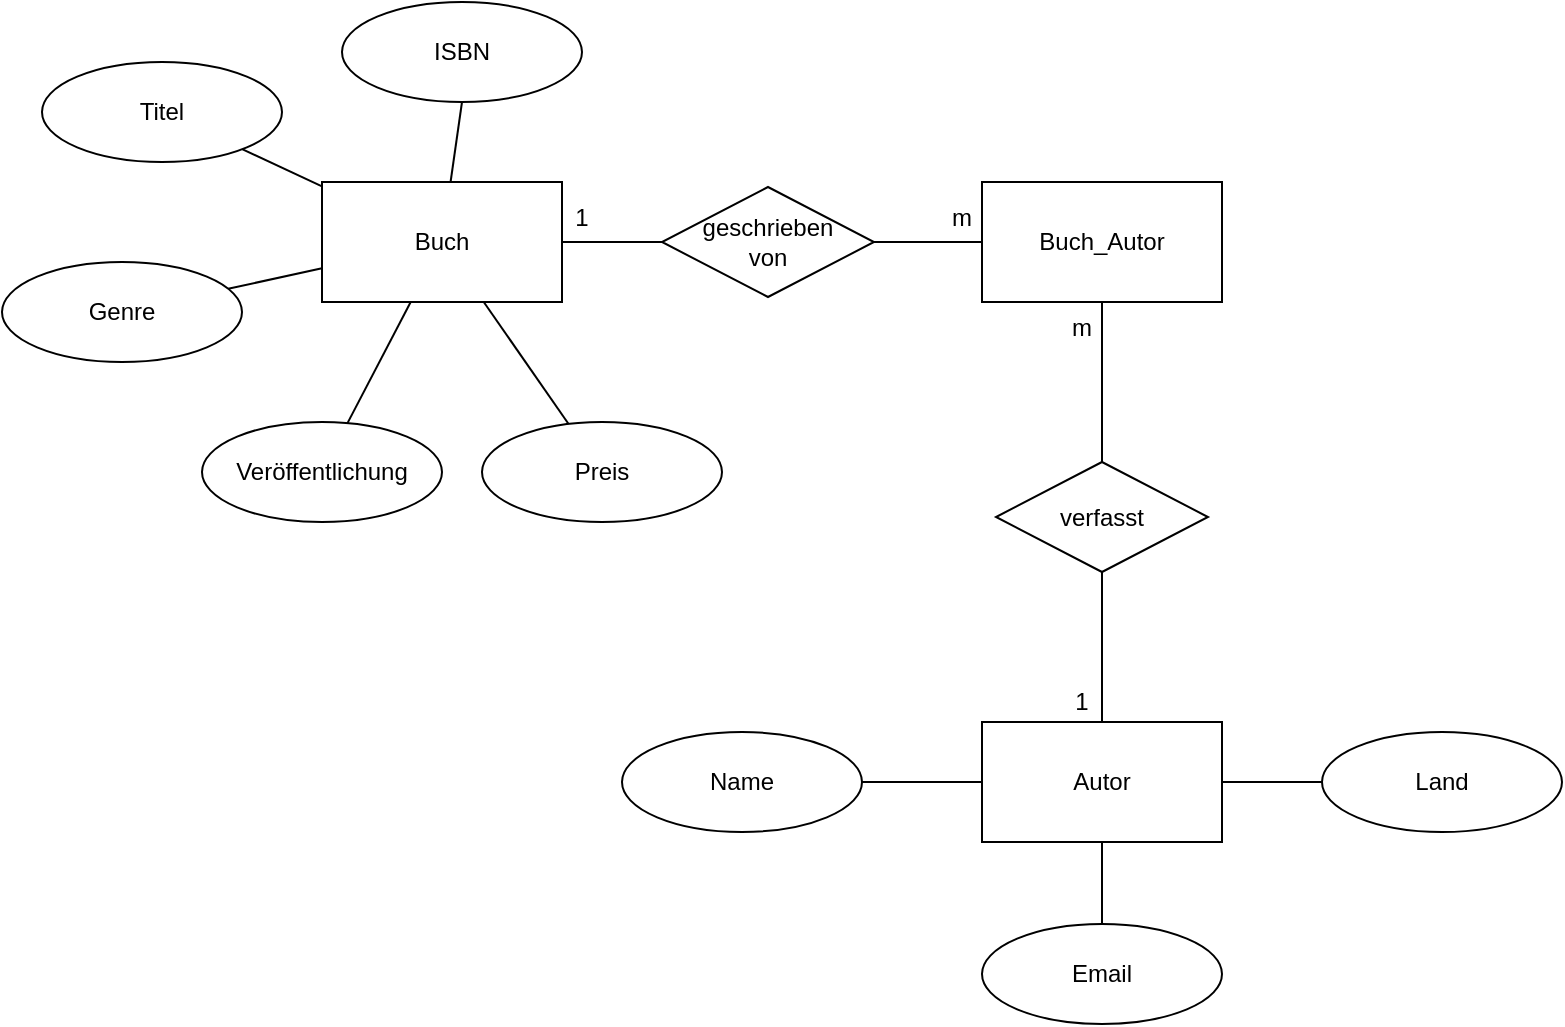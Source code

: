 <mxfile version="21.6.5" type="device">
  <diagram name="Seite-1" id="eKOM-C6yKiMZEDMhfb7Z">
    <mxGraphModel dx="988" dy="574" grid="1" gridSize="10" guides="1" tooltips="1" connect="1" arrows="1" fold="1" page="1" pageScale="1" pageWidth="827" pageHeight="1169" math="0" shadow="0">
      <root>
        <mxCell id="0" />
        <mxCell id="1" parent="0" />
        <mxCell id="tSuMTDHnEL6JDL1X04Us-17" style="edgeStyle=orthogonalEdgeStyle;rounded=0;orthogonalLoop=1;jettySize=auto;html=1;entryX=0.5;entryY=0;entryDx=0;entryDy=0;endArrow=none;endFill=0;" edge="1" parent="1" source="tSuMTDHnEL6JDL1X04Us-1" target="tSuMTDHnEL6JDL1X04Us-14">
          <mxGeometry relative="1" as="geometry" />
        </mxCell>
        <mxCell id="tSuMTDHnEL6JDL1X04Us-1" value="Buch_Autor" style="rounded=0;whiteSpace=wrap;html=1;" vertex="1" parent="1">
          <mxGeometry x="490" y="120" width="120" height="60" as="geometry" />
        </mxCell>
        <mxCell id="tSuMTDHnEL6JDL1X04Us-2" value="Preis" style="ellipse;whiteSpace=wrap;html=1;" vertex="1" parent="1">
          <mxGeometry x="240" y="240" width="120" height="50" as="geometry" />
        </mxCell>
        <mxCell id="tSuMTDHnEL6JDL1X04Us-16" style="edgeStyle=orthogonalEdgeStyle;rounded=0;orthogonalLoop=1;jettySize=auto;html=1;entryX=0;entryY=0.5;entryDx=0;entryDy=0;endArrow=none;endFill=0;" edge="1" parent="1" source="tSuMTDHnEL6JDL1X04Us-3" target="tSuMTDHnEL6JDL1X04Us-1">
          <mxGeometry relative="1" as="geometry" />
        </mxCell>
        <mxCell id="tSuMTDHnEL6JDL1X04Us-3" value="geschrieben &lt;br&gt;von" style="rhombus;whiteSpace=wrap;html=1;" vertex="1" parent="1">
          <mxGeometry x="330" y="122.5" width="106" height="55" as="geometry" />
        </mxCell>
        <mxCell id="tSuMTDHnEL6JDL1X04Us-4" value="Autor" style="rounded=0;whiteSpace=wrap;html=1;" vertex="1" parent="1">
          <mxGeometry x="490" y="390" width="120" height="60" as="geometry" />
        </mxCell>
        <mxCell id="tSuMTDHnEL6JDL1X04Us-15" style="edgeStyle=orthogonalEdgeStyle;rounded=0;orthogonalLoop=1;jettySize=auto;html=1;entryX=0;entryY=0.5;entryDx=0;entryDy=0;endArrow=none;endFill=0;" edge="1" parent="1" source="tSuMTDHnEL6JDL1X04Us-5" target="tSuMTDHnEL6JDL1X04Us-3">
          <mxGeometry relative="1" as="geometry" />
        </mxCell>
        <mxCell id="tSuMTDHnEL6JDL1X04Us-19" style="rounded=0;orthogonalLoop=1;jettySize=auto;html=1;entryX=0.5;entryY=1;entryDx=0;entryDy=0;endArrow=none;endFill=0;" edge="1" parent="1" source="tSuMTDHnEL6JDL1X04Us-5" target="tSuMTDHnEL6JDL1X04Us-9">
          <mxGeometry relative="1" as="geometry" />
        </mxCell>
        <mxCell id="tSuMTDHnEL6JDL1X04Us-20" style="rounded=0;orthogonalLoop=1;jettySize=auto;html=1;endArrow=none;endFill=0;" edge="1" parent="1" source="tSuMTDHnEL6JDL1X04Us-5" target="tSuMTDHnEL6JDL1X04Us-8">
          <mxGeometry relative="1" as="geometry" />
        </mxCell>
        <mxCell id="tSuMTDHnEL6JDL1X04Us-21" style="rounded=0;orthogonalLoop=1;jettySize=auto;html=1;endArrow=none;endFill=0;" edge="1" parent="1" source="tSuMTDHnEL6JDL1X04Us-5" target="tSuMTDHnEL6JDL1X04Us-7">
          <mxGeometry relative="1" as="geometry" />
        </mxCell>
        <mxCell id="tSuMTDHnEL6JDL1X04Us-22" style="rounded=0;orthogonalLoop=1;jettySize=auto;html=1;endArrow=none;endFill=0;" edge="1" parent="1" source="tSuMTDHnEL6JDL1X04Us-5" target="tSuMTDHnEL6JDL1X04Us-6">
          <mxGeometry relative="1" as="geometry" />
        </mxCell>
        <mxCell id="tSuMTDHnEL6JDL1X04Us-23" style="rounded=0;orthogonalLoop=1;jettySize=auto;html=1;endArrow=none;endFill=0;" edge="1" parent="1" source="tSuMTDHnEL6JDL1X04Us-5" target="tSuMTDHnEL6JDL1X04Us-2">
          <mxGeometry relative="1" as="geometry" />
        </mxCell>
        <mxCell id="tSuMTDHnEL6JDL1X04Us-5" value="Buch" style="rounded=0;whiteSpace=wrap;html=1;" vertex="1" parent="1">
          <mxGeometry x="160" y="120" width="120" height="60" as="geometry" />
        </mxCell>
        <mxCell id="tSuMTDHnEL6JDL1X04Us-6" value="Veröffentlichung" style="ellipse;whiteSpace=wrap;html=1;" vertex="1" parent="1">
          <mxGeometry x="100" y="240" width="120" height="50" as="geometry" />
        </mxCell>
        <mxCell id="tSuMTDHnEL6JDL1X04Us-7" value="Genre" style="ellipse;whiteSpace=wrap;html=1;" vertex="1" parent="1">
          <mxGeometry y="160" width="120" height="50" as="geometry" />
        </mxCell>
        <mxCell id="tSuMTDHnEL6JDL1X04Us-8" value="Titel" style="ellipse;whiteSpace=wrap;html=1;" vertex="1" parent="1">
          <mxGeometry x="20" y="60" width="120" height="50" as="geometry" />
        </mxCell>
        <mxCell id="tSuMTDHnEL6JDL1X04Us-9" value="ISBN" style="ellipse;whiteSpace=wrap;html=1;" vertex="1" parent="1">
          <mxGeometry x="170" y="30" width="120" height="50" as="geometry" />
        </mxCell>
        <mxCell id="tSuMTDHnEL6JDL1X04Us-26" style="rounded=0;orthogonalLoop=1;jettySize=auto;html=1;entryX=0.5;entryY=1;entryDx=0;entryDy=0;endArrow=none;endFill=0;" edge="1" parent="1" source="tSuMTDHnEL6JDL1X04Us-11" target="tSuMTDHnEL6JDL1X04Us-4">
          <mxGeometry relative="1" as="geometry" />
        </mxCell>
        <mxCell id="tSuMTDHnEL6JDL1X04Us-11" value="Email" style="ellipse;whiteSpace=wrap;html=1;" vertex="1" parent="1">
          <mxGeometry x="490" y="491" width="120" height="50" as="geometry" />
        </mxCell>
        <mxCell id="tSuMTDHnEL6JDL1X04Us-27" style="rounded=0;orthogonalLoop=1;jettySize=auto;html=1;endArrow=none;endFill=0;" edge="1" parent="1" source="tSuMTDHnEL6JDL1X04Us-12" target="tSuMTDHnEL6JDL1X04Us-4">
          <mxGeometry relative="1" as="geometry" />
        </mxCell>
        <mxCell id="tSuMTDHnEL6JDL1X04Us-12" value="Land" style="ellipse;whiteSpace=wrap;html=1;" vertex="1" parent="1">
          <mxGeometry x="660" y="395" width="120" height="50" as="geometry" />
        </mxCell>
        <mxCell id="tSuMTDHnEL6JDL1X04Us-24" style="rounded=0;orthogonalLoop=1;jettySize=auto;html=1;entryX=0;entryY=0.5;entryDx=0;entryDy=0;endArrow=none;endFill=0;" edge="1" parent="1" source="tSuMTDHnEL6JDL1X04Us-13" target="tSuMTDHnEL6JDL1X04Us-4">
          <mxGeometry relative="1" as="geometry" />
        </mxCell>
        <mxCell id="tSuMTDHnEL6JDL1X04Us-13" value="Name" style="ellipse;whiteSpace=wrap;html=1;" vertex="1" parent="1">
          <mxGeometry x="310" y="395" width="120" height="50" as="geometry" />
        </mxCell>
        <mxCell id="tSuMTDHnEL6JDL1X04Us-18" style="edgeStyle=orthogonalEdgeStyle;rounded=0;orthogonalLoop=1;jettySize=auto;html=1;entryX=0.5;entryY=0;entryDx=0;entryDy=0;endArrow=none;endFill=0;" edge="1" parent="1" source="tSuMTDHnEL6JDL1X04Us-14" target="tSuMTDHnEL6JDL1X04Us-4">
          <mxGeometry relative="1" as="geometry" />
        </mxCell>
        <mxCell id="tSuMTDHnEL6JDL1X04Us-14" value="verfasst" style="rhombus;whiteSpace=wrap;html=1;" vertex="1" parent="1">
          <mxGeometry x="497" y="260" width="106" height="55" as="geometry" />
        </mxCell>
        <mxCell id="tSuMTDHnEL6JDL1X04Us-28" value="m" style="text;html=1;strokeColor=none;fillColor=none;align=center;verticalAlign=middle;whiteSpace=wrap;rounded=0;" vertex="1" parent="1">
          <mxGeometry x="450" y="122.5" width="60" height="30" as="geometry" />
        </mxCell>
        <mxCell id="tSuMTDHnEL6JDL1X04Us-29" value="1" style="text;html=1;strokeColor=none;fillColor=none;align=center;verticalAlign=middle;whiteSpace=wrap;rounded=0;" vertex="1" parent="1">
          <mxGeometry x="260" y="122.5" width="60" height="30" as="geometry" />
        </mxCell>
        <mxCell id="tSuMTDHnEL6JDL1X04Us-30" value="m" style="text;html=1;strokeColor=none;fillColor=none;align=center;verticalAlign=middle;whiteSpace=wrap;rounded=0;" vertex="1" parent="1">
          <mxGeometry x="510" y="177.5" width="60" height="30" as="geometry" />
        </mxCell>
        <mxCell id="tSuMTDHnEL6JDL1X04Us-31" value="1" style="text;html=1;strokeColor=none;fillColor=none;align=center;verticalAlign=middle;whiteSpace=wrap;rounded=0;" vertex="1" parent="1">
          <mxGeometry x="510" y="365" width="60" height="30" as="geometry" />
        </mxCell>
      </root>
    </mxGraphModel>
  </diagram>
</mxfile>
